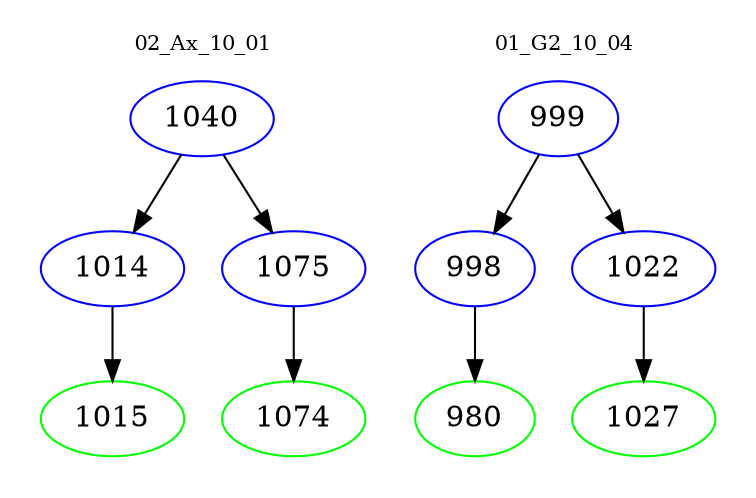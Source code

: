 digraph{
subgraph cluster_0 {
color = white
label = "02_Ax_10_01";
fontsize=10;
T0_1040 [label="1040", color="blue"]
T0_1040 -> T0_1014 [color="black"]
T0_1014 [label="1014", color="blue"]
T0_1014 -> T0_1015 [color="black"]
T0_1015 [label="1015", color="green"]
T0_1040 -> T0_1075 [color="black"]
T0_1075 [label="1075", color="blue"]
T0_1075 -> T0_1074 [color="black"]
T0_1074 [label="1074", color="green"]
}
subgraph cluster_1 {
color = white
label = "01_G2_10_04";
fontsize=10;
T1_999 [label="999", color="blue"]
T1_999 -> T1_998 [color="black"]
T1_998 [label="998", color="blue"]
T1_998 -> T1_980 [color="black"]
T1_980 [label="980", color="green"]
T1_999 -> T1_1022 [color="black"]
T1_1022 [label="1022", color="blue"]
T1_1022 -> T1_1027 [color="black"]
T1_1027 [label="1027", color="green"]
}
}
